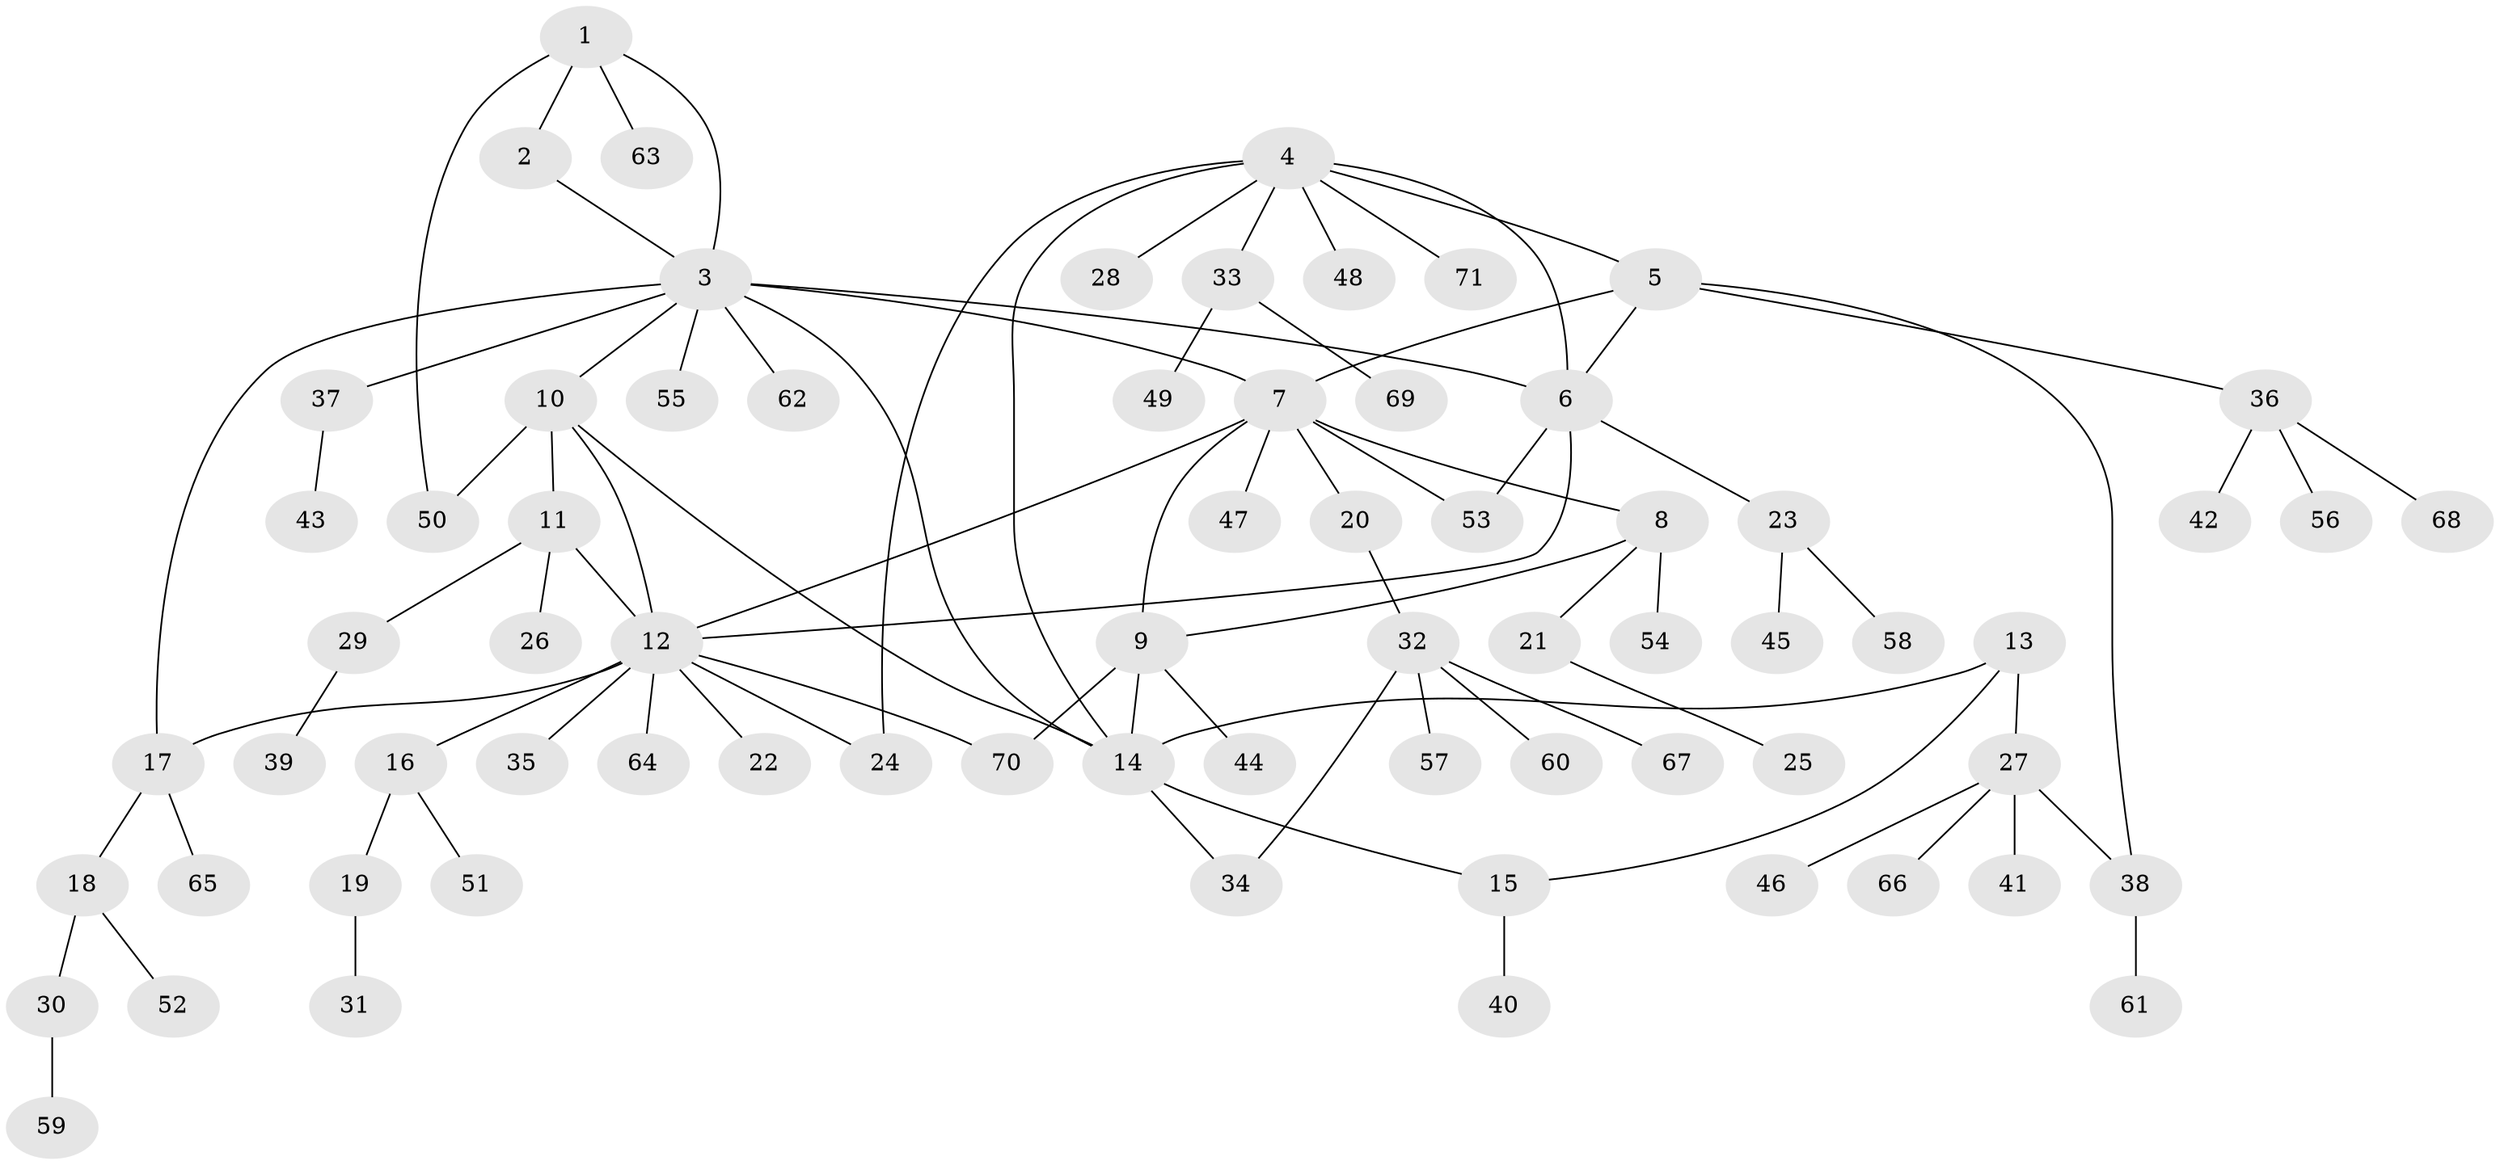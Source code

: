 // coarse degree distribution, {7: 0.047619047619047616, 5: 0.047619047619047616, 1: 0.7619047619047619, 2: 0.09523809523809523, 12: 0.047619047619047616}
// Generated by graph-tools (version 1.1) at 2025/57/03/04/25 21:57:35]
// undirected, 71 vertices, 88 edges
graph export_dot {
graph [start="1"]
  node [color=gray90,style=filled];
  1;
  2;
  3;
  4;
  5;
  6;
  7;
  8;
  9;
  10;
  11;
  12;
  13;
  14;
  15;
  16;
  17;
  18;
  19;
  20;
  21;
  22;
  23;
  24;
  25;
  26;
  27;
  28;
  29;
  30;
  31;
  32;
  33;
  34;
  35;
  36;
  37;
  38;
  39;
  40;
  41;
  42;
  43;
  44;
  45;
  46;
  47;
  48;
  49;
  50;
  51;
  52;
  53;
  54;
  55;
  56;
  57;
  58;
  59;
  60;
  61;
  62;
  63;
  64;
  65;
  66;
  67;
  68;
  69;
  70;
  71;
  1 -- 2;
  1 -- 3;
  1 -- 50;
  1 -- 63;
  2 -- 3;
  3 -- 6;
  3 -- 7;
  3 -- 10;
  3 -- 14;
  3 -- 17;
  3 -- 37;
  3 -- 55;
  3 -- 62;
  4 -- 5;
  4 -- 6;
  4 -- 14;
  4 -- 24;
  4 -- 28;
  4 -- 33;
  4 -- 48;
  4 -- 71;
  5 -- 6;
  5 -- 7;
  5 -- 36;
  5 -- 38;
  6 -- 12;
  6 -- 23;
  6 -- 53;
  7 -- 8;
  7 -- 9;
  7 -- 12;
  7 -- 20;
  7 -- 47;
  7 -- 53;
  8 -- 9;
  8 -- 21;
  8 -- 54;
  9 -- 14;
  9 -- 44;
  9 -- 70;
  10 -- 11;
  10 -- 12;
  10 -- 14;
  10 -- 50;
  11 -- 12;
  11 -- 26;
  11 -- 29;
  12 -- 16;
  12 -- 17;
  12 -- 22;
  12 -- 24;
  12 -- 35;
  12 -- 64;
  12 -- 70;
  13 -- 14;
  13 -- 15;
  13 -- 27;
  14 -- 15;
  14 -- 34;
  15 -- 40;
  16 -- 19;
  16 -- 51;
  17 -- 18;
  17 -- 65;
  18 -- 30;
  18 -- 52;
  19 -- 31;
  20 -- 32;
  21 -- 25;
  23 -- 45;
  23 -- 58;
  27 -- 38;
  27 -- 41;
  27 -- 46;
  27 -- 66;
  29 -- 39;
  30 -- 59;
  32 -- 34;
  32 -- 57;
  32 -- 60;
  32 -- 67;
  33 -- 49;
  33 -- 69;
  36 -- 42;
  36 -- 56;
  36 -- 68;
  37 -- 43;
  38 -- 61;
}
